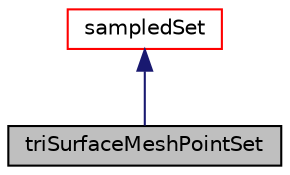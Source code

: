 digraph "triSurfaceMeshPointSet"
{
  bgcolor="transparent";
  edge [fontname="Helvetica",fontsize="10",labelfontname="Helvetica",labelfontsize="10"];
  node [fontname="Helvetica",fontsize="10",shape=record];
  Node1 [label="triSurfaceMeshPointSet",height=0.2,width=0.4,color="black", fillcolor="grey75", style="filled", fontcolor="black"];
  Node2 -> Node1 [dir="back",color="midnightblue",fontsize="10",style="solid",fontname="Helvetica"];
  Node2 [label="sampledSet",height=0.2,width=0.4,color="red",URL="$a02300.html",tooltip="Holds list of sampling points which is filled at construction time. Various implementations of this b..."];
}
